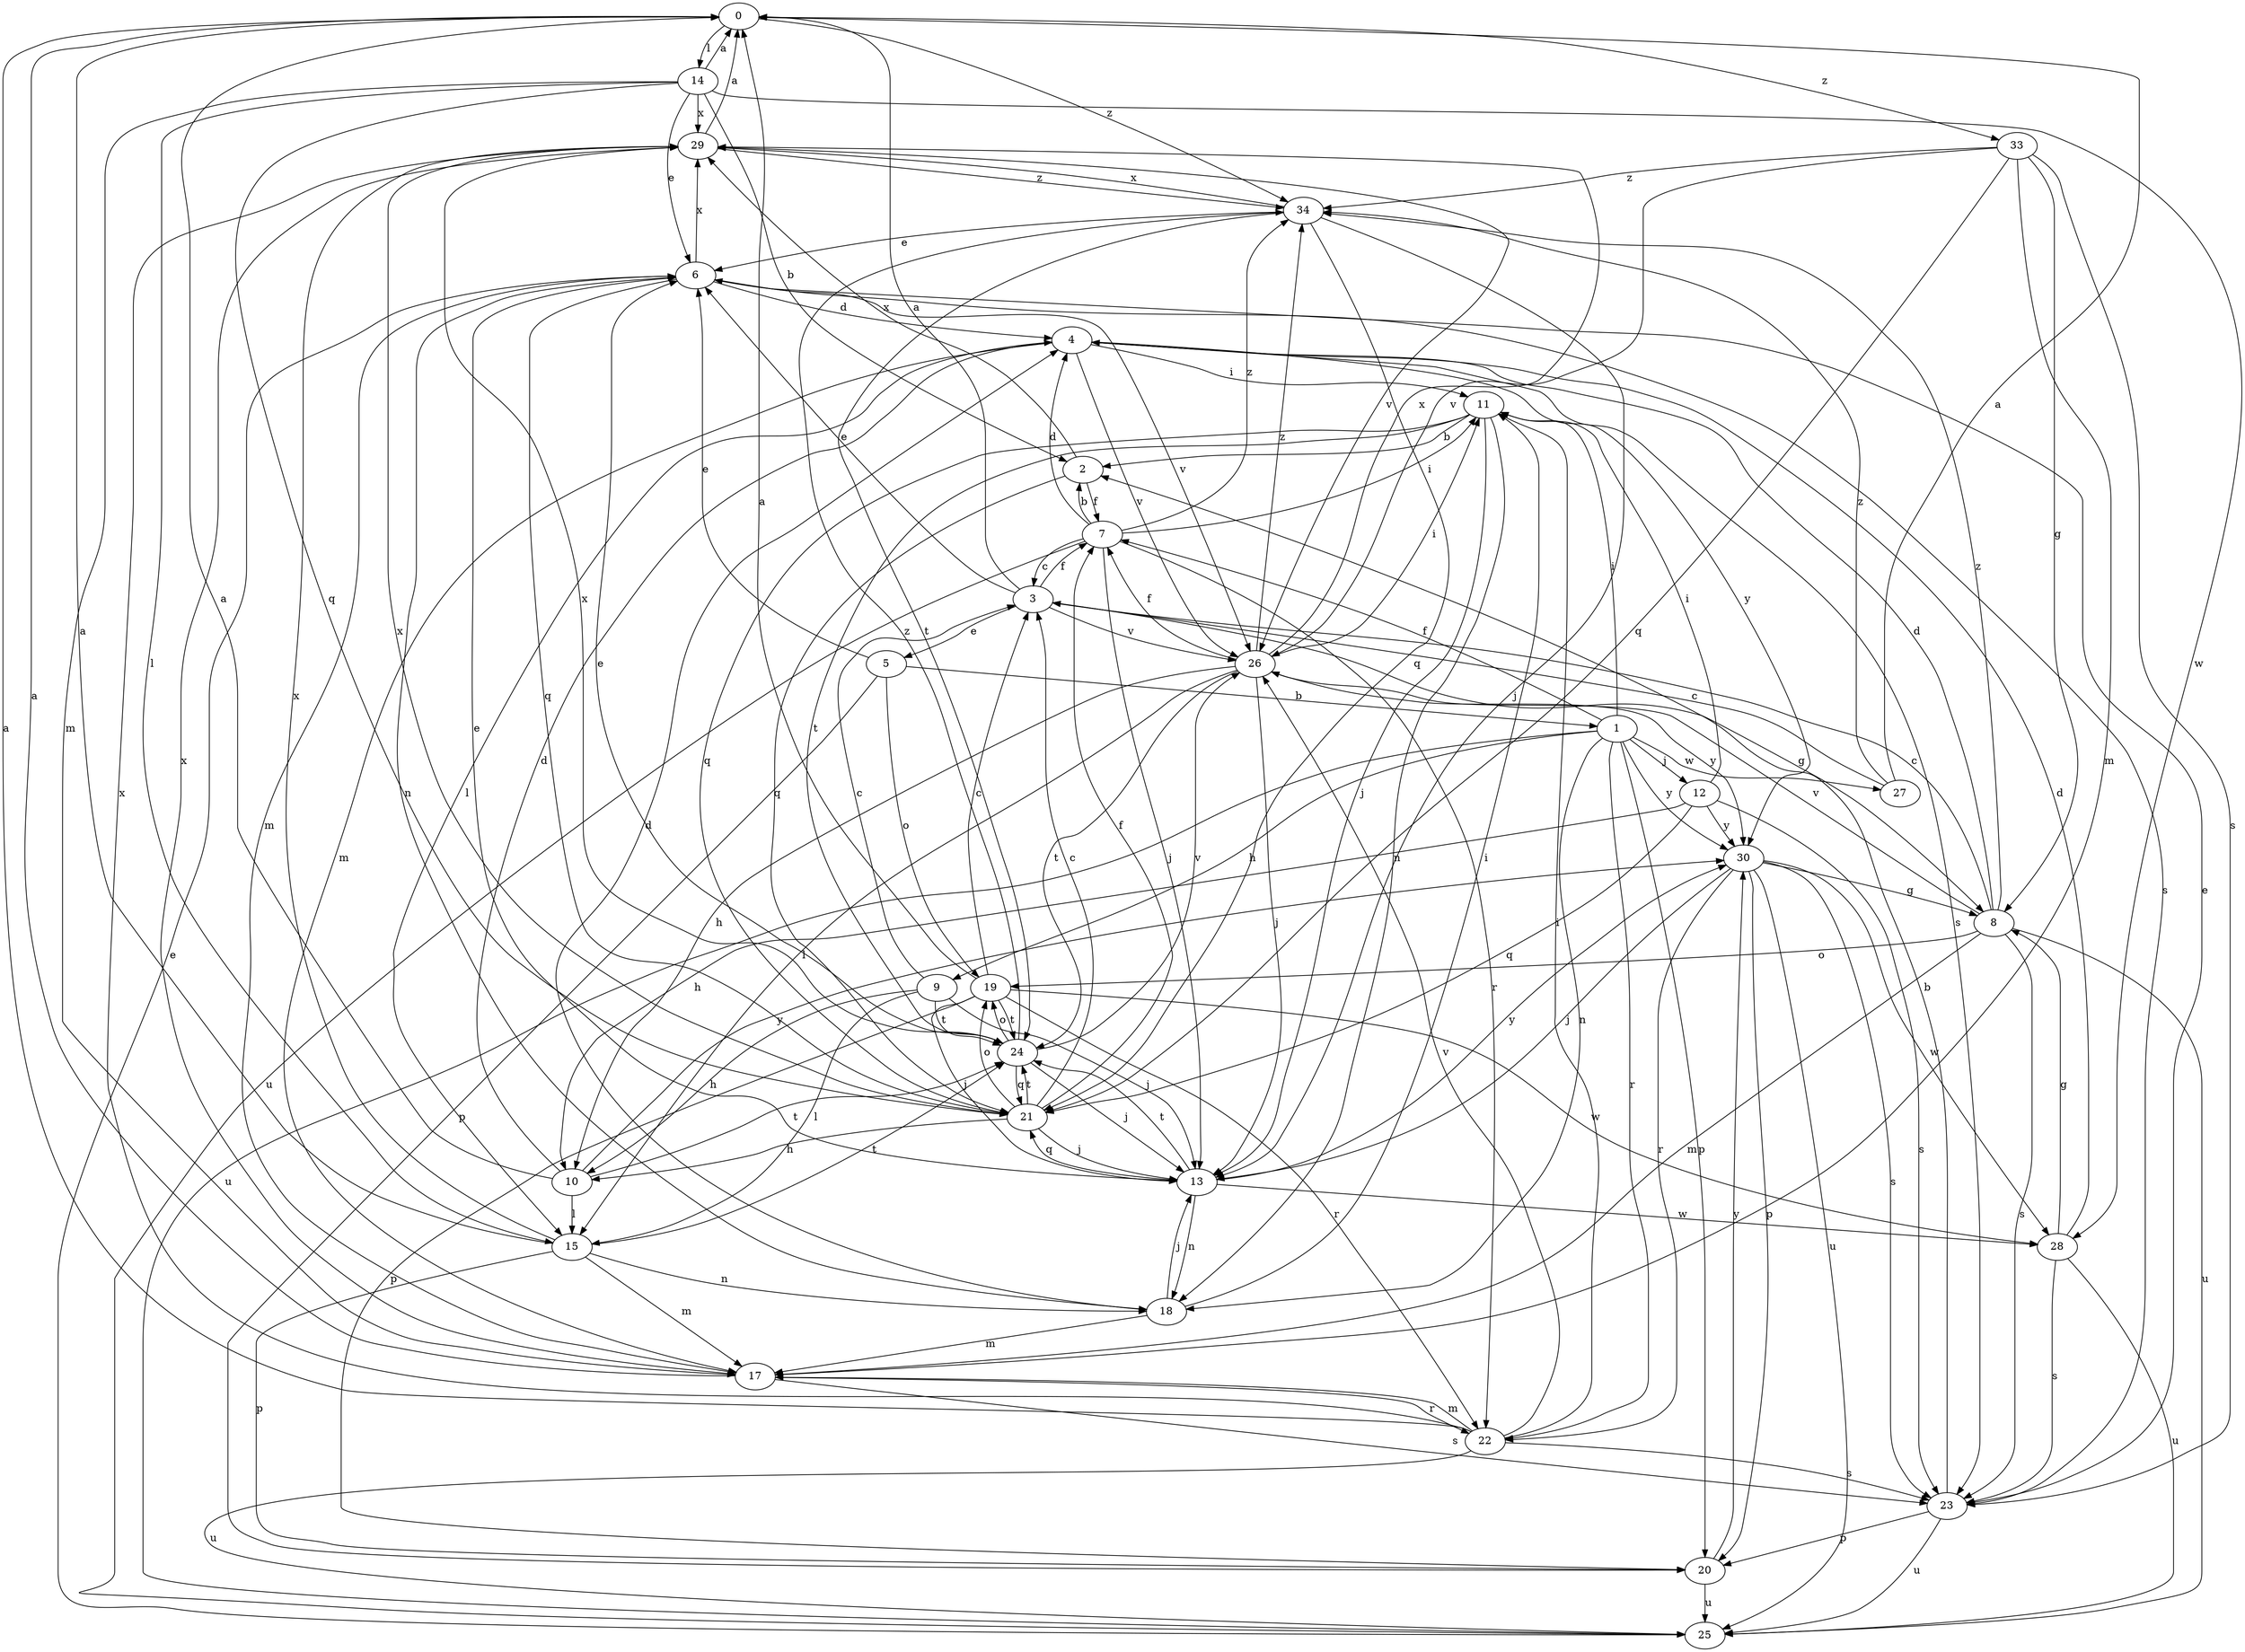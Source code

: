 strict digraph  {
0;
1;
2;
3;
4;
5;
6;
7;
8;
9;
10;
11;
12;
13;
14;
15;
17;
18;
19;
20;
21;
22;
23;
24;
25;
26;
27;
28;
29;
30;
33;
34;
0 -> 14  [label=l];
0 -> 33  [label=z];
0 -> 34  [label=z];
1 -> 7  [label=f];
1 -> 9  [label=h];
1 -> 11  [label=i];
1 -> 12  [label=j];
1 -> 18  [label=n];
1 -> 20  [label=p];
1 -> 22  [label=r];
1 -> 25  [label=u];
1 -> 27  [label=w];
1 -> 30  [label=y];
2 -> 7  [label=f];
2 -> 21  [label=q];
2 -> 29  [label=x];
3 -> 0  [label=a];
3 -> 5  [label=e];
3 -> 6  [label=e];
3 -> 7  [label=f];
3 -> 8  [label=g];
3 -> 26  [label=v];
4 -> 11  [label=i];
4 -> 15  [label=l];
4 -> 17  [label=m];
4 -> 23  [label=s];
4 -> 26  [label=v];
4 -> 30  [label=y];
5 -> 1  [label=b];
5 -> 6  [label=e];
5 -> 19  [label=o];
5 -> 20  [label=p];
6 -> 4  [label=d];
6 -> 17  [label=m];
6 -> 18  [label=n];
6 -> 21  [label=q];
6 -> 23  [label=s];
6 -> 26  [label=v];
6 -> 29  [label=x];
7 -> 2  [label=b];
7 -> 3  [label=c];
7 -> 4  [label=d];
7 -> 11  [label=i];
7 -> 13  [label=j];
7 -> 22  [label=r];
7 -> 25  [label=u];
7 -> 34  [label=z];
8 -> 3  [label=c];
8 -> 4  [label=d];
8 -> 17  [label=m];
8 -> 19  [label=o];
8 -> 23  [label=s];
8 -> 25  [label=u];
8 -> 26  [label=v];
8 -> 34  [label=z];
9 -> 3  [label=c];
9 -> 10  [label=h];
9 -> 13  [label=j];
9 -> 15  [label=l];
9 -> 24  [label=t];
10 -> 0  [label=a];
10 -> 4  [label=d];
10 -> 15  [label=l];
10 -> 24  [label=t];
10 -> 30  [label=y];
11 -> 2  [label=b];
11 -> 13  [label=j];
11 -> 18  [label=n];
11 -> 21  [label=q];
11 -> 24  [label=t];
12 -> 10  [label=h];
12 -> 11  [label=i];
12 -> 21  [label=q];
12 -> 23  [label=s];
12 -> 30  [label=y];
13 -> 6  [label=e];
13 -> 18  [label=n];
13 -> 21  [label=q];
13 -> 24  [label=t];
13 -> 28  [label=w];
13 -> 30  [label=y];
14 -> 0  [label=a];
14 -> 2  [label=b];
14 -> 6  [label=e];
14 -> 15  [label=l];
14 -> 17  [label=m];
14 -> 21  [label=q];
14 -> 28  [label=w];
14 -> 29  [label=x];
15 -> 0  [label=a];
15 -> 17  [label=m];
15 -> 18  [label=n];
15 -> 20  [label=p];
15 -> 24  [label=t];
15 -> 29  [label=x];
17 -> 0  [label=a];
17 -> 22  [label=r];
17 -> 23  [label=s];
17 -> 29  [label=x];
18 -> 4  [label=d];
18 -> 11  [label=i];
18 -> 13  [label=j];
18 -> 17  [label=m];
19 -> 0  [label=a];
19 -> 3  [label=c];
19 -> 13  [label=j];
19 -> 20  [label=p];
19 -> 22  [label=r];
19 -> 24  [label=t];
19 -> 28  [label=w];
20 -> 25  [label=u];
20 -> 30  [label=y];
21 -> 3  [label=c];
21 -> 7  [label=f];
21 -> 10  [label=h];
21 -> 13  [label=j];
21 -> 19  [label=o];
21 -> 24  [label=t];
21 -> 29  [label=x];
22 -> 0  [label=a];
22 -> 11  [label=i];
22 -> 17  [label=m];
22 -> 23  [label=s];
22 -> 25  [label=u];
22 -> 26  [label=v];
22 -> 29  [label=x];
23 -> 2  [label=b];
23 -> 6  [label=e];
23 -> 20  [label=p];
23 -> 25  [label=u];
24 -> 6  [label=e];
24 -> 13  [label=j];
24 -> 19  [label=o];
24 -> 21  [label=q];
24 -> 26  [label=v];
24 -> 29  [label=x];
24 -> 34  [label=z];
25 -> 6  [label=e];
26 -> 7  [label=f];
26 -> 10  [label=h];
26 -> 11  [label=i];
26 -> 13  [label=j];
26 -> 15  [label=l];
26 -> 24  [label=t];
26 -> 29  [label=x];
26 -> 30  [label=y];
26 -> 34  [label=z];
27 -> 0  [label=a];
27 -> 3  [label=c];
27 -> 34  [label=z];
28 -> 4  [label=d];
28 -> 8  [label=g];
28 -> 23  [label=s];
28 -> 25  [label=u];
29 -> 0  [label=a];
29 -> 26  [label=v];
29 -> 34  [label=z];
30 -> 8  [label=g];
30 -> 13  [label=j];
30 -> 20  [label=p];
30 -> 22  [label=r];
30 -> 23  [label=s];
30 -> 25  [label=u];
30 -> 28  [label=w];
33 -> 8  [label=g];
33 -> 17  [label=m];
33 -> 21  [label=q];
33 -> 23  [label=s];
33 -> 26  [label=v];
33 -> 34  [label=z];
34 -> 6  [label=e];
34 -> 13  [label=j];
34 -> 21  [label=q];
34 -> 24  [label=t];
34 -> 29  [label=x];
}
